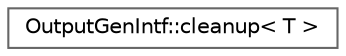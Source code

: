 digraph "Graphical Class Hierarchy"
{
 // INTERACTIVE_SVG=YES
 // LATEX_PDF_SIZE
  bgcolor="transparent";
  edge [fontname=Helvetica,fontsize=10,labelfontname=Helvetica,labelfontsize=10];
  node [fontname=Helvetica,fontsize=10,shape=box,height=0.2,width=0.4];
  rankdir="LR";
  Node0 [label="OutputGenIntf::cleanup\< T \>",height=0.2,width=0.4,color="grey40", fillcolor="white", style="filled",URL="$d3/d23/struct_output_gen_intf_1_1cleanup.html",tooltip=" "];
}
